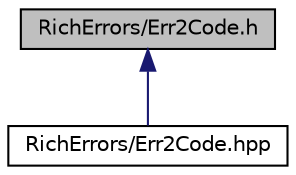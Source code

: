 digraph "RichErrors/Err2Code.h"
{
 // LATEX_PDF_SIZE
  edge [fontname="Helvetica",fontsize="10",labelfontname="Helvetica",labelfontsize="10"];
  node [fontname="Helvetica",fontsize="10",shape=record];
  Node1 [label="RichErrors/Err2Code.h",height=0.2,width=0.4,color="black", fillcolor="grey75", style="filled", fontcolor="black",tooltip="Public header for Error2Code library."];
  Node1 -> Node2 [dir="back",color="midnightblue",fontsize="10",style="solid",fontname="Helvetica"];
  Node2 [label="RichErrors/Err2Code.hpp",height=0.2,width=0.4,color="black", fillcolor="white", style="filled",URL="$Err2Code_8hpp.html",tooltip="Header-only C++ interface for Err2Code."];
}
